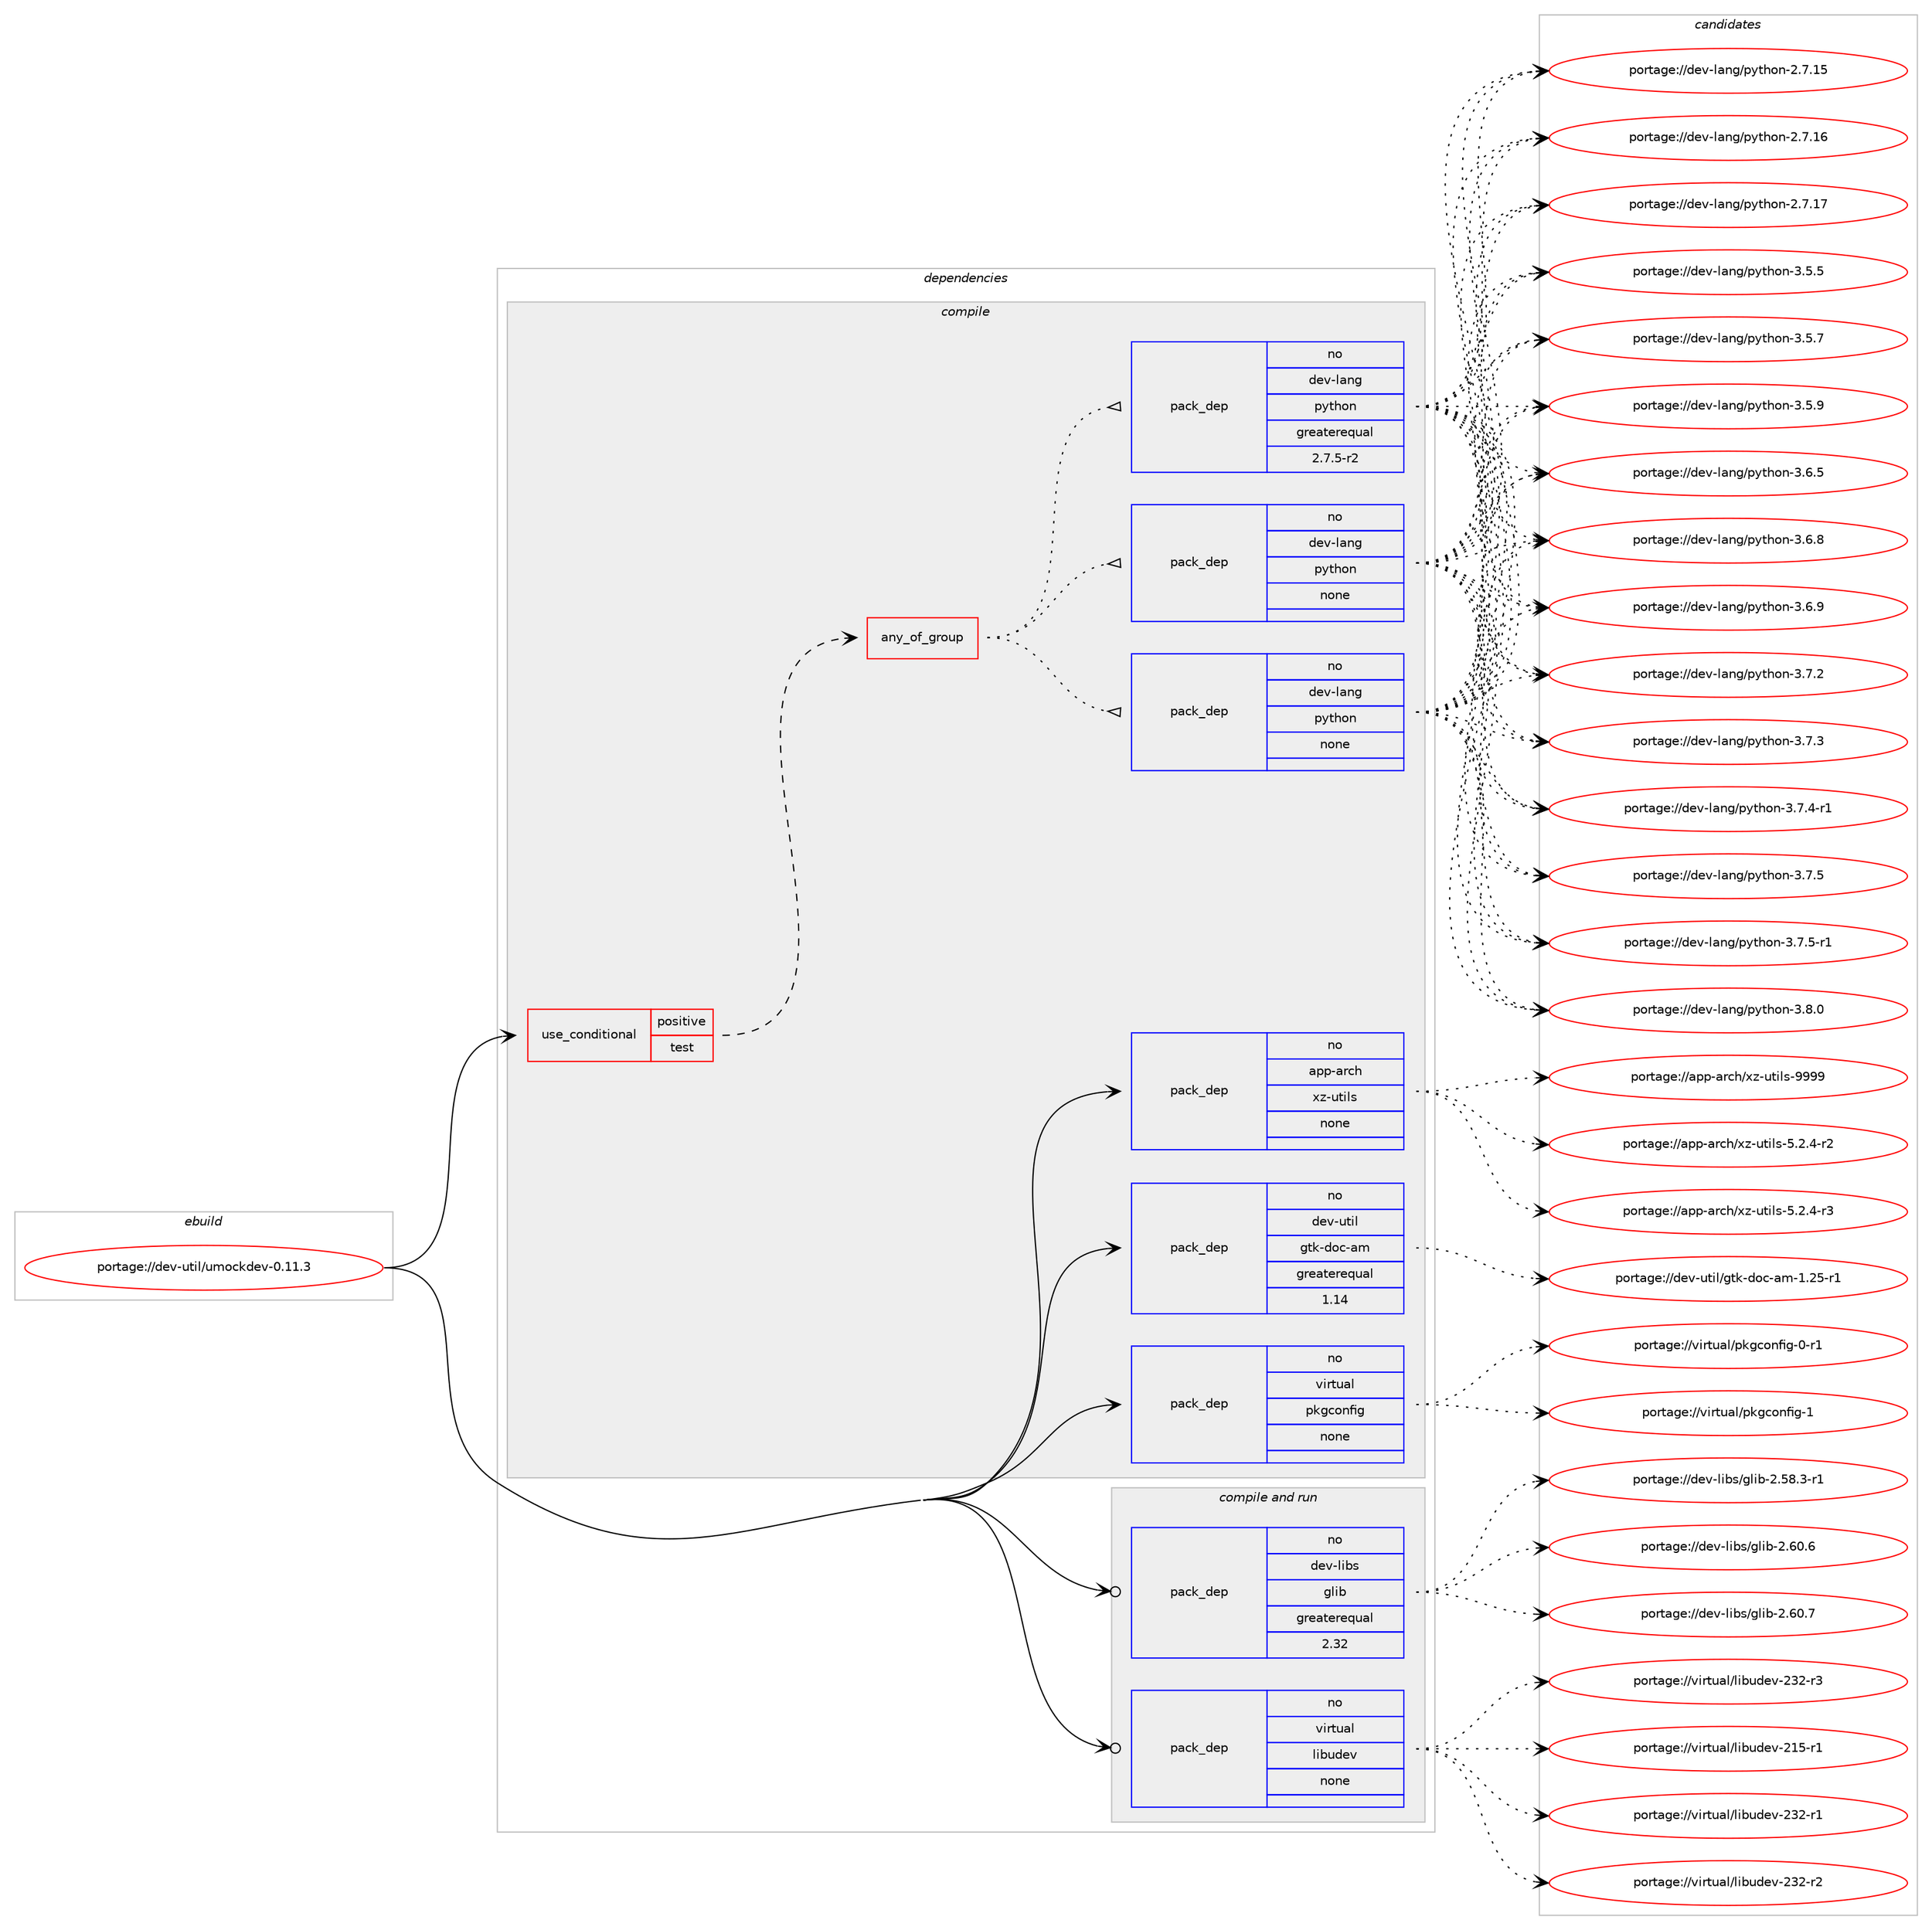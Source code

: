 digraph prolog {

# *************
# Graph options
# *************

newrank=true;
concentrate=true;
compound=true;
graph [rankdir=LR,fontname=Helvetica,fontsize=10,ranksep=1.5];#, ranksep=2.5, nodesep=0.2];
edge  [arrowhead=vee];
node  [fontname=Helvetica,fontsize=10];

# **********
# The ebuild
# **********

subgraph cluster_leftcol {
color=gray;
rank=same;
label=<<i>ebuild</i>>;
id [label="portage://dev-util/umockdev-0.11.3", color=red, width=4, href="../dev-util/umockdev-0.11.3.svg"];
}

# ****************
# The dependencies
# ****************

subgraph cluster_midcol {
color=gray;
label=<<i>dependencies</i>>;
subgraph cluster_compile {
fillcolor="#eeeeee";
style=filled;
label=<<i>compile</i>>;
subgraph cond71925 {
dependency265758 [label=<<TABLE BORDER="0" CELLBORDER="1" CELLSPACING="0" CELLPADDING="4"><TR><TD ROWSPAN="3" CELLPADDING="10">use_conditional</TD></TR><TR><TD>positive</TD></TR><TR><TD>test</TD></TR></TABLE>>, shape=none, color=red];
subgraph any3638 {
dependency265759 [label=<<TABLE BORDER="0" CELLBORDER="1" CELLSPACING="0" CELLPADDING="4"><TR><TD CELLPADDING="10">any_of_group</TD></TR></TABLE>>, shape=none, color=red];subgraph pack190121 {
dependency265760 [label=<<TABLE BORDER="0" CELLBORDER="1" CELLSPACING="0" CELLPADDING="4" WIDTH="220"><TR><TD ROWSPAN="6" CELLPADDING="30">pack_dep</TD></TR><TR><TD WIDTH="110">no</TD></TR><TR><TD>dev-lang</TD></TR><TR><TD>python</TD></TR><TR><TD>none</TD></TR><TR><TD></TD></TR></TABLE>>, shape=none, color=blue];
}
dependency265759:e -> dependency265760:w [weight=20,style="dotted",arrowhead="oinv"];
subgraph pack190122 {
dependency265761 [label=<<TABLE BORDER="0" CELLBORDER="1" CELLSPACING="0" CELLPADDING="4" WIDTH="220"><TR><TD ROWSPAN="6" CELLPADDING="30">pack_dep</TD></TR><TR><TD WIDTH="110">no</TD></TR><TR><TD>dev-lang</TD></TR><TR><TD>python</TD></TR><TR><TD>none</TD></TR><TR><TD></TD></TR></TABLE>>, shape=none, color=blue];
}
dependency265759:e -> dependency265761:w [weight=20,style="dotted",arrowhead="oinv"];
subgraph pack190123 {
dependency265762 [label=<<TABLE BORDER="0" CELLBORDER="1" CELLSPACING="0" CELLPADDING="4" WIDTH="220"><TR><TD ROWSPAN="6" CELLPADDING="30">pack_dep</TD></TR><TR><TD WIDTH="110">no</TD></TR><TR><TD>dev-lang</TD></TR><TR><TD>python</TD></TR><TR><TD>greaterequal</TD></TR><TR><TD>2.7.5-r2</TD></TR></TABLE>>, shape=none, color=blue];
}
dependency265759:e -> dependency265762:w [weight=20,style="dotted",arrowhead="oinv"];
}
dependency265758:e -> dependency265759:w [weight=20,style="dashed",arrowhead="vee"];
}
id:e -> dependency265758:w [weight=20,style="solid",arrowhead="vee"];
subgraph pack190124 {
dependency265763 [label=<<TABLE BORDER="0" CELLBORDER="1" CELLSPACING="0" CELLPADDING="4" WIDTH="220"><TR><TD ROWSPAN="6" CELLPADDING="30">pack_dep</TD></TR><TR><TD WIDTH="110">no</TD></TR><TR><TD>app-arch</TD></TR><TR><TD>xz-utils</TD></TR><TR><TD>none</TD></TR><TR><TD></TD></TR></TABLE>>, shape=none, color=blue];
}
id:e -> dependency265763:w [weight=20,style="solid",arrowhead="vee"];
subgraph pack190125 {
dependency265764 [label=<<TABLE BORDER="0" CELLBORDER="1" CELLSPACING="0" CELLPADDING="4" WIDTH="220"><TR><TD ROWSPAN="6" CELLPADDING="30">pack_dep</TD></TR><TR><TD WIDTH="110">no</TD></TR><TR><TD>dev-util</TD></TR><TR><TD>gtk-doc-am</TD></TR><TR><TD>greaterequal</TD></TR><TR><TD>1.14</TD></TR></TABLE>>, shape=none, color=blue];
}
id:e -> dependency265764:w [weight=20,style="solid",arrowhead="vee"];
subgraph pack190126 {
dependency265765 [label=<<TABLE BORDER="0" CELLBORDER="1" CELLSPACING="0" CELLPADDING="4" WIDTH="220"><TR><TD ROWSPAN="6" CELLPADDING="30">pack_dep</TD></TR><TR><TD WIDTH="110">no</TD></TR><TR><TD>virtual</TD></TR><TR><TD>pkgconfig</TD></TR><TR><TD>none</TD></TR><TR><TD></TD></TR></TABLE>>, shape=none, color=blue];
}
id:e -> dependency265765:w [weight=20,style="solid",arrowhead="vee"];
}
subgraph cluster_compileandrun {
fillcolor="#eeeeee";
style=filled;
label=<<i>compile and run</i>>;
subgraph pack190127 {
dependency265766 [label=<<TABLE BORDER="0" CELLBORDER="1" CELLSPACING="0" CELLPADDING="4" WIDTH="220"><TR><TD ROWSPAN="6" CELLPADDING="30">pack_dep</TD></TR><TR><TD WIDTH="110">no</TD></TR><TR><TD>dev-libs</TD></TR><TR><TD>glib</TD></TR><TR><TD>greaterequal</TD></TR><TR><TD>2.32</TD></TR></TABLE>>, shape=none, color=blue];
}
id:e -> dependency265766:w [weight=20,style="solid",arrowhead="odotvee"];
subgraph pack190128 {
dependency265767 [label=<<TABLE BORDER="0" CELLBORDER="1" CELLSPACING="0" CELLPADDING="4" WIDTH="220"><TR><TD ROWSPAN="6" CELLPADDING="30">pack_dep</TD></TR><TR><TD WIDTH="110">no</TD></TR><TR><TD>virtual</TD></TR><TR><TD>libudev</TD></TR><TR><TD>none</TD></TR><TR><TD></TD></TR></TABLE>>, shape=none, color=blue];
}
id:e -> dependency265767:w [weight=20,style="solid",arrowhead="odotvee"];
}
subgraph cluster_run {
fillcolor="#eeeeee";
style=filled;
label=<<i>run</i>>;
}
}

# **************
# The candidates
# **************

subgraph cluster_choices {
rank=same;
color=gray;
label=<<i>candidates</i>>;

subgraph choice190121 {
color=black;
nodesep=1;
choiceportage10010111845108971101034711212111610411111045504655464953 [label="portage://dev-lang/python-2.7.15", color=red, width=4,href="../dev-lang/python-2.7.15.svg"];
choiceportage10010111845108971101034711212111610411111045504655464954 [label="portage://dev-lang/python-2.7.16", color=red, width=4,href="../dev-lang/python-2.7.16.svg"];
choiceportage10010111845108971101034711212111610411111045504655464955 [label="portage://dev-lang/python-2.7.17", color=red, width=4,href="../dev-lang/python-2.7.17.svg"];
choiceportage100101118451089711010347112121116104111110455146534653 [label="portage://dev-lang/python-3.5.5", color=red, width=4,href="../dev-lang/python-3.5.5.svg"];
choiceportage100101118451089711010347112121116104111110455146534655 [label="portage://dev-lang/python-3.5.7", color=red, width=4,href="../dev-lang/python-3.5.7.svg"];
choiceportage100101118451089711010347112121116104111110455146534657 [label="portage://dev-lang/python-3.5.9", color=red, width=4,href="../dev-lang/python-3.5.9.svg"];
choiceportage100101118451089711010347112121116104111110455146544653 [label="portage://dev-lang/python-3.6.5", color=red, width=4,href="../dev-lang/python-3.6.5.svg"];
choiceportage100101118451089711010347112121116104111110455146544656 [label="portage://dev-lang/python-3.6.8", color=red, width=4,href="../dev-lang/python-3.6.8.svg"];
choiceportage100101118451089711010347112121116104111110455146544657 [label="portage://dev-lang/python-3.6.9", color=red, width=4,href="../dev-lang/python-3.6.9.svg"];
choiceportage100101118451089711010347112121116104111110455146554650 [label="portage://dev-lang/python-3.7.2", color=red, width=4,href="../dev-lang/python-3.7.2.svg"];
choiceportage100101118451089711010347112121116104111110455146554651 [label="portage://dev-lang/python-3.7.3", color=red, width=4,href="../dev-lang/python-3.7.3.svg"];
choiceportage1001011184510897110103471121211161041111104551465546524511449 [label="portage://dev-lang/python-3.7.4-r1", color=red, width=4,href="../dev-lang/python-3.7.4-r1.svg"];
choiceportage100101118451089711010347112121116104111110455146554653 [label="portage://dev-lang/python-3.7.5", color=red, width=4,href="../dev-lang/python-3.7.5.svg"];
choiceportage1001011184510897110103471121211161041111104551465546534511449 [label="portage://dev-lang/python-3.7.5-r1", color=red, width=4,href="../dev-lang/python-3.7.5-r1.svg"];
choiceportage100101118451089711010347112121116104111110455146564648 [label="portage://dev-lang/python-3.8.0", color=red, width=4,href="../dev-lang/python-3.8.0.svg"];
dependency265760:e -> choiceportage10010111845108971101034711212111610411111045504655464953:w [style=dotted,weight="100"];
dependency265760:e -> choiceportage10010111845108971101034711212111610411111045504655464954:w [style=dotted,weight="100"];
dependency265760:e -> choiceportage10010111845108971101034711212111610411111045504655464955:w [style=dotted,weight="100"];
dependency265760:e -> choiceportage100101118451089711010347112121116104111110455146534653:w [style=dotted,weight="100"];
dependency265760:e -> choiceportage100101118451089711010347112121116104111110455146534655:w [style=dotted,weight="100"];
dependency265760:e -> choiceportage100101118451089711010347112121116104111110455146534657:w [style=dotted,weight="100"];
dependency265760:e -> choiceportage100101118451089711010347112121116104111110455146544653:w [style=dotted,weight="100"];
dependency265760:e -> choiceportage100101118451089711010347112121116104111110455146544656:w [style=dotted,weight="100"];
dependency265760:e -> choiceportage100101118451089711010347112121116104111110455146544657:w [style=dotted,weight="100"];
dependency265760:e -> choiceportage100101118451089711010347112121116104111110455146554650:w [style=dotted,weight="100"];
dependency265760:e -> choiceportage100101118451089711010347112121116104111110455146554651:w [style=dotted,weight="100"];
dependency265760:e -> choiceportage1001011184510897110103471121211161041111104551465546524511449:w [style=dotted,weight="100"];
dependency265760:e -> choiceportage100101118451089711010347112121116104111110455146554653:w [style=dotted,weight="100"];
dependency265760:e -> choiceportage1001011184510897110103471121211161041111104551465546534511449:w [style=dotted,weight="100"];
dependency265760:e -> choiceportage100101118451089711010347112121116104111110455146564648:w [style=dotted,weight="100"];
}
subgraph choice190122 {
color=black;
nodesep=1;
choiceportage10010111845108971101034711212111610411111045504655464953 [label="portage://dev-lang/python-2.7.15", color=red, width=4,href="../dev-lang/python-2.7.15.svg"];
choiceportage10010111845108971101034711212111610411111045504655464954 [label="portage://dev-lang/python-2.7.16", color=red, width=4,href="../dev-lang/python-2.7.16.svg"];
choiceportage10010111845108971101034711212111610411111045504655464955 [label="portage://dev-lang/python-2.7.17", color=red, width=4,href="../dev-lang/python-2.7.17.svg"];
choiceportage100101118451089711010347112121116104111110455146534653 [label="portage://dev-lang/python-3.5.5", color=red, width=4,href="../dev-lang/python-3.5.5.svg"];
choiceportage100101118451089711010347112121116104111110455146534655 [label="portage://dev-lang/python-3.5.7", color=red, width=4,href="../dev-lang/python-3.5.7.svg"];
choiceportage100101118451089711010347112121116104111110455146534657 [label="portage://dev-lang/python-3.5.9", color=red, width=4,href="../dev-lang/python-3.5.9.svg"];
choiceportage100101118451089711010347112121116104111110455146544653 [label="portage://dev-lang/python-3.6.5", color=red, width=4,href="../dev-lang/python-3.6.5.svg"];
choiceportage100101118451089711010347112121116104111110455146544656 [label="portage://dev-lang/python-3.6.8", color=red, width=4,href="../dev-lang/python-3.6.8.svg"];
choiceportage100101118451089711010347112121116104111110455146544657 [label="portage://dev-lang/python-3.6.9", color=red, width=4,href="../dev-lang/python-3.6.9.svg"];
choiceportage100101118451089711010347112121116104111110455146554650 [label="portage://dev-lang/python-3.7.2", color=red, width=4,href="../dev-lang/python-3.7.2.svg"];
choiceportage100101118451089711010347112121116104111110455146554651 [label="portage://dev-lang/python-3.7.3", color=red, width=4,href="../dev-lang/python-3.7.3.svg"];
choiceportage1001011184510897110103471121211161041111104551465546524511449 [label="portage://dev-lang/python-3.7.4-r1", color=red, width=4,href="../dev-lang/python-3.7.4-r1.svg"];
choiceportage100101118451089711010347112121116104111110455146554653 [label="portage://dev-lang/python-3.7.5", color=red, width=4,href="../dev-lang/python-3.7.5.svg"];
choiceportage1001011184510897110103471121211161041111104551465546534511449 [label="portage://dev-lang/python-3.7.5-r1", color=red, width=4,href="../dev-lang/python-3.7.5-r1.svg"];
choiceportage100101118451089711010347112121116104111110455146564648 [label="portage://dev-lang/python-3.8.0", color=red, width=4,href="../dev-lang/python-3.8.0.svg"];
dependency265761:e -> choiceportage10010111845108971101034711212111610411111045504655464953:w [style=dotted,weight="100"];
dependency265761:e -> choiceportage10010111845108971101034711212111610411111045504655464954:w [style=dotted,weight="100"];
dependency265761:e -> choiceportage10010111845108971101034711212111610411111045504655464955:w [style=dotted,weight="100"];
dependency265761:e -> choiceportage100101118451089711010347112121116104111110455146534653:w [style=dotted,weight="100"];
dependency265761:e -> choiceportage100101118451089711010347112121116104111110455146534655:w [style=dotted,weight="100"];
dependency265761:e -> choiceportage100101118451089711010347112121116104111110455146534657:w [style=dotted,weight="100"];
dependency265761:e -> choiceportage100101118451089711010347112121116104111110455146544653:w [style=dotted,weight="100"];
dependency265761:e -> choiceportage100101118451089711010347112121116104111110455146544656:w [style=dotted,weight="100"];
dependency265761:e -> choiceportage100101118451089711010347112121116104111110455146544657:w [style=dotted,weight="100"];
dependency265761:e -> choiceportage100101118451089711010347112121116104111110455146554650:w [style=dotted,weight="100"];
dependency265761:e -> choiceportage100101118451089711010347112121116104111110455146554651:w [style=dotted,weight="100"];
dependency265761:e -> choiceportage1001011184510897110103471121211161041111104551465546524511449:w [style=dotted,weight="100"];
dependency265761:e -> choiceportage100101118451089711010347112121116104111110455146554653:w [style=dotted,weight="100"];
dependency265761:e -> choiceportage1001011184510897110103471121211161041111104551465546534511449:w [style=dotted,weight="100"];
dependency265761:e -> choiceportage100101118451089711010347112121116104111110455146564648:w [style=dotted,weight="100"];
}
subgraph choice190123 {
color=black;
nodesep=1;
choiceportage10010111845108971101034711212111610411111045504655464953 [label="portage://dev-lang/python-2.7.15", color=red, width=4,href="../dev-lang/python-2.7.15.svg"];
choiceportage10010111845108971101034711212111610411111045504655464954 [label="portage://dev-lang/python-2.7.16", color=red, width=4,href="../dev-lang/python-2.7.16.svg"];
choiceportage10010111845108971101034711212111610411111045504655464955 [label="portage://dev-lang/python-2.7.17", color=red, width=4,href="../dev-lang/python-2.7.17.svg"];
choiceportage100101118451089711010347112121116104111110455146534653 [label="portage://dev-lang/python-3.5.5", color=red, width=4,href="../dev-lang/python-3.5.5.svg"];
choiceportage100101118451089711010347112121116104111110455146534655 [label="portage://dev-lang/python-3.5.7", color=red, width=4,href="../dev-lang/python-3.5.7.svg"];
choiceportage100101118451089711010347112121116104111110455146534657 [label="portage://dev-lang/python-3.5.9", color=red, width=4,href="../dev-lang/python-3.5.9.svg"];
choiceportage100101118451089711010347112121116104111110455146544653 [label="portage://dev-lang/python-3.6.5", color=red, width=4,href="../dev-lang/python-3.6.5.svg"];
choiceportage100101118451089711010347112121116104111110455146544656 [label="portage://dev-lang/python-3.6.8", color=red, width=4,href="../dev-lang/python-3.6.8.svg"];
choiceportage100101118451089711010347112121116104111110455146544657 [label="portage://dev-lang/python-3.6.9", color=red, width=4,href="../dev-lang/python-3.6.9.svg"];
choiceportage100101118451089711010347112121116104111110455146554650 [label="portage://dev-lang/python-3.7.2", color=red, width=4,href="../dev-lang/python-3.7.2.svg"];
choiceportage100101118451089711010347112121116104111110455146554651 [label="portage://dev-lang/python-3.7.3", color=red, width=4,href="../dev-lang/python-3.7.3.svg"];
choiceportage1001011184510897110103471121211161041111104551465546524511449 [label="portage://dev-lang/python-3.7.4-r1", color=red, width=4,href="../dev-lang/python-3.7.4-r1.svg"];
choiceportage100101118451089711010347112121116104111110455146554653 [label="portage://dev-lang/python-3.7.5", color=red, width=4,href="../dev-lang/python-3.7.5.svg"];
choiceportage1001011184510897110103471121211161041111104551465546534511449 [label="portage://dev-lang/python-3.7.5-r1", color=red, width=4,href="../dev-lang/python-3.7.5-r1.svg"];
choiceportage100101118451089711010347112121116104111110455146564648 [label="portage://dev-lang/python-3.8.0", color=red, width=4,href="../dev-lang/python-3.8.0.svg"];
dependency265762:e -> choiceportage10010111845108971101034711212111610411111045504655464953:w [style=dotted,weight="100"];
dependency265762:e -> choiceportage10010111845108971101034711212111610411111045504655464954:w [style=dotted,weight="100"];
dependency265762:e -> choiceportage10010111845108971101034711212111610411111045504655464955:w [style=dotted,weight="100"];
dependency265762:e -> choiceportage100101118451089711010347112121116104111110455146534653:w [style=dotted,weight="100"];
dependency265762:e -> choiceportage100101118451089711010347112121116104111110455146534655:w [style=dotted,weight="100"];
dependency265762:e -> choiceportage100101118451089711010347112121116104111110455146534657:w [style=dotted,weight="100"];
dependency265762:e -> choiceportage100101118451089711010347112121116104111110455146544653:w [style=dotted,weight="100"];
dependency265762:e -> choiceportage100101118451089711010347112121116104111110455146544656:w [style=dotted,weight="100"];
dependency265762:e -> choiceportage100101118451089711010347112121116104111110455146544657:w [style=dotted,weight="100"];
dependency265762:e -> choiceportage100101118451089711010347112121116104111110455146554650:w [style=dotted,weight="100"];
dependency265762:e -> choiceportage100101118451089711010347112121116104111110455146554651:w [style=dotted,weight="100"];
dependency265762:e -> choiceportage1001011184510897110103471121211161041111104551465546524511449:w [style=dotted,weight="100"];
dependency265762:e -> choiceportage100101118451089711010347112121116104111110455146554653:w [style=dotted,weight="100"];
dependency265762:e -> choiceportage1001011184510897110103471121211161041111104551465546534511449:w [style=dotted,weight="100"];
dependency265762:e -> choiceportage100101118451089711010347112121116104111110455146564648:w [style=dotted,weight="100"];
}
subgraph choice190124 {
color=black;
nodesep=1;
choiceportage9711211245971149910447120122451171161051081154553465046524511450 [label="portage://app-arch/xz-utils-5.2.4-r2", color=red, width=4,href="../app-arch/xz-utils-5.2.4-r2.svg"];
choiceportage9711211245971149910447120122451171161051081154553465046524511451 [label="portage://app-arch/xz-utils-5.2.4-r3", color=red, width=4,href="../app-arch/xz-utils-5.2.4-r3.svg"];
choiceportage9711211245971149910447120122451171161051081154557575757 [label="portage://app-arch/xz-utils-9999", color=red, width=4,href="../app-arch/xz-utils-9999.svg"];
dependency265763:e -> choiceportage9711211245971149910447120122451171161051081154553465046524511450:w [style=dotted,weight="100"];
dependency265763:e -> choiceportage9711211245971149910447120122451171161051081154553465046524511451:w [style=dotted,weight="100"];
dependency265763:e -> choiceportage9711211245971149910447120122451171161051081154557575757:w [style=dotted,weight="100"];
}
subgraph choice190125 {
color=black;
nodesep=1;
choiceportage10010111845117116105108471031161074510011199459710945494650534511449 [label="portage://dev-util/gtk-doc-am-1.25-r1", color=red, width=4,href="../dev-util/gtk-doc-am-1.25-r1.svg"];
dependency265764:e -> choiceportage10010111845117116105108471031161074510011199459710945494650534511449:w [style=dotted,weight="100"];
}
subgraph choice190126 {
color=black;
nodesep=1;
choiceportage11810511411611797108471121071039911111010210510345484511449 [label="portage://virtual/pkgconfig-0-r1", color=red, width=4,href="../virtual/pkgconfig-0-r1.svg"];
choiceportage1181051141161179710847112107103991111101021051034549 [label="portage://virtual/pkgconfig-1", color=red, width=4,href="../virtual/pkgconfig-1.svg"];
dependency265765:e -> choiceportage11810511411611797108471121071039911111010210510345484511449:w [style=dotted,weight="100"];
dependency265765:e -> choiceportage1181051141161179710847112107103991111101021051034549:w [style=dotted,weight="100"];
}
subgraph choice190127 {
color=black;
nodesep=1;
choiceportage10010111845108105981154710310810598455046535646514511449 [label="portage://dev-libs/glib-2.58.3-r1", color=red, width=4,href="../dev-libs/glib-2.58.3-r1.svg"];
choiceportage1001011184510810598115471031081059845504654484654 [label="portage://dev-libs/glib-2.60.6", color=red, width=4,href="../dev-libs/glib-2.60.6.svg"];
choiceportage1001011184510810598115471031081059845504654484655 [label="portage://dev-libs/glib-2.60.7", color=red, width=4,href="../dev-libs/glib-2.60.7.svg"];
dependency265766:e -> choiceportage10010111845108105981154710310810598455046535646514511449:w [style=dotted,weight="100"];
dependency265766:e -> choiceportage1001011184510810598115471031081059845504654484654:w [style=dotted,weight="100"];
dependency265766:e -> choiceportage1001011184510810598115471031081059845504654484655:w [style=dotted,weight="100"];
}
subgraph choice190128 {
color=black;
nodesep=1;
choiceportage118105114116117971084710810598117100101118455049534511449 [label="portage://virtual/libudev-215-r1", color=red, width=4,href="../virtual/libudev-215-r1.svg"];
choiceportage118105114116117971084710810598117100101118455051504511449 [label="portage://virtual/libudev-232-r1", color=red, width=4,href="../virtual/libudev-232-r1.svg"];
choiceportage118105114116117971084710810598117100101118455051504511450 [label="portage://virtual/libudev-232-r2", color=red, width=4,href="../virtual/libudev-232-r2.svg"];
choiceportage118105114116117971084710810598117100101118455051504511451 [label="portage://virtual/libudev-232-r3", color=red, width=4,href="../virtual/libudev-232-r3.svg"];
dependency265767:e -> choiceportage118105114116117971084710810598117100101118455049534511449:w [style=dotted,weight="100"];
dependency265767:e -> choiceportage118105114116117971084710810598117100101118455051504511449:w [style=dotted,weight="100"];
dependency265767:e -> choiceportage118105114116117971084710810598117100101118455051504511450:w [style=dotted,weight="100"];
dependency265767:e -> choiceportage118105114116117971084710810598117100101118455051504511451:w [style=dotted,weight="100"];
}
}

}

